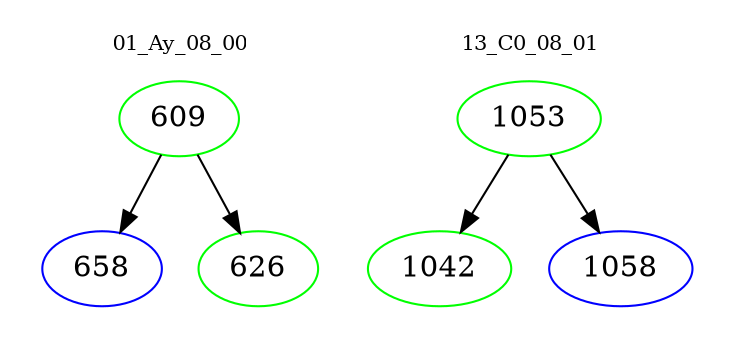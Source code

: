 digraph{
subgraph cluster_0 {
color = white
label = "01_Ay_08_00";
fontsize=10;
T0_609 [label="609", color="green"]
T0_609 -> T0_658 [color="black"]
T0_658 [label="658", color="blue"]
T0_609 -> T0_626 [color="black"]
T0_626 [label="626", color="green"]
}
subgraph cluster_1 {
color = white
label = "13_C0_08_01";
fontsize=10;
T1_1053 [label="1053", color="green"]
T1_1053 -> T1_1042 [color="black"]
T1_1042 [label="1042", color="green"]
T1_1053 -> T1_1058 [color="black"]
T1_1058 [label="1058", color="blue"]
}
}
